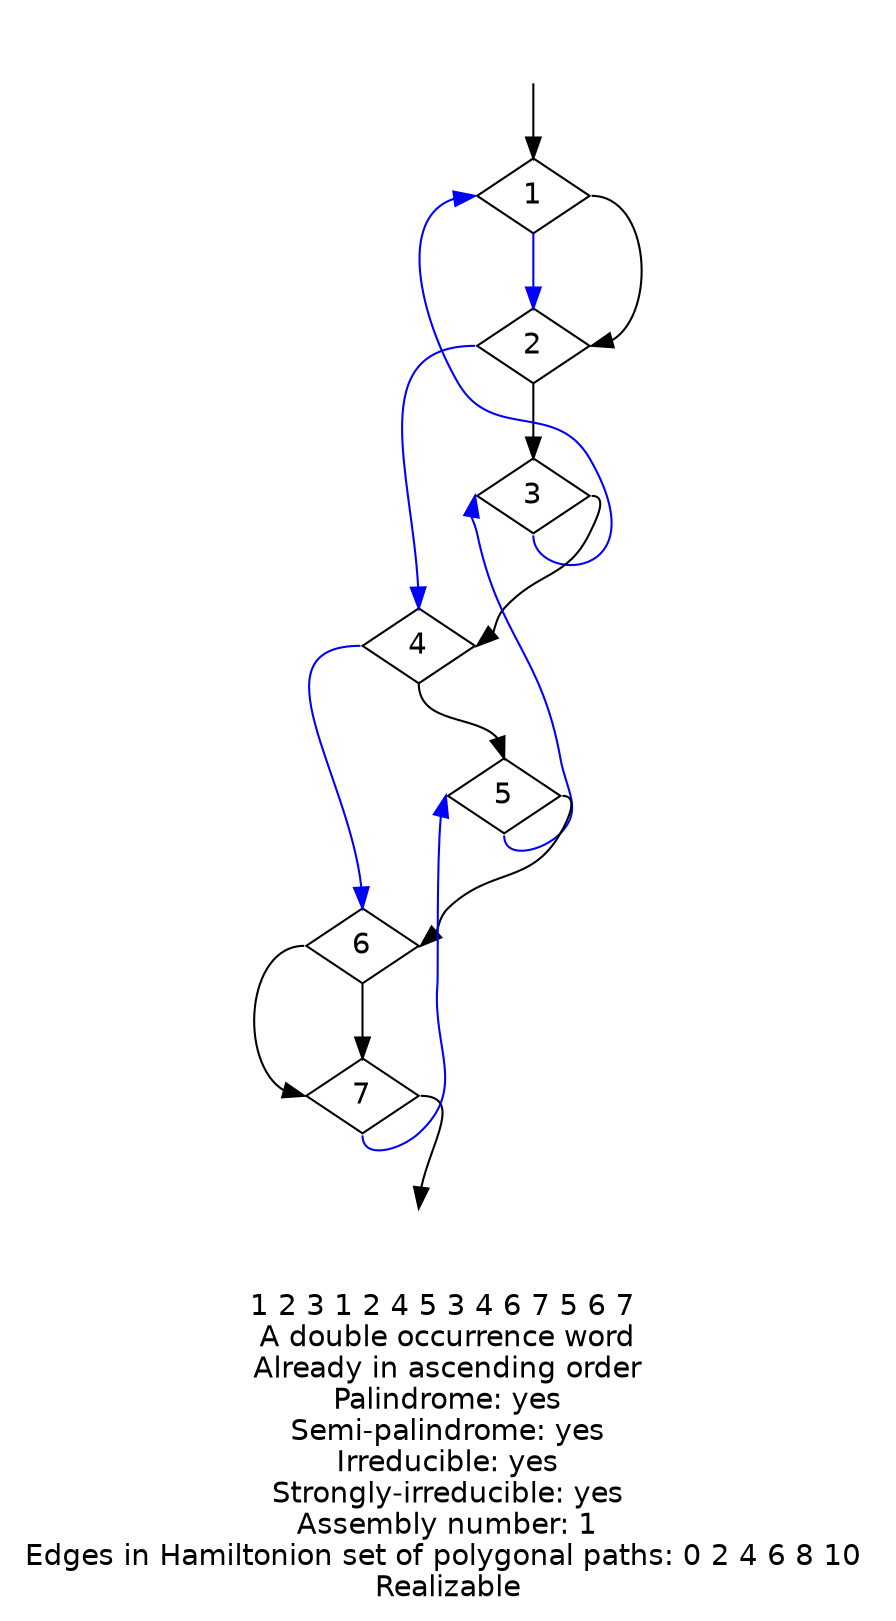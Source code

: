 digraph {
fontname="Helvetica"
node [fontname="Helvetica"]
node [shape=diamond]
label="1 2 3 1 2 4 5 3 4 6 7 5 6 7 \nA double occurrence word\nAlready in ascending order\nPalindrome: yes\nSemi-palindrome: yes\nIrreducible: yes\nStrongly-irreducible: yes\nAssembly number: 1\nEdges in Hamiltonion set of polygonal paths: 0 2 4 6 8 10 \nRealizable\n"
a [style="invis"]
b [style="invis"]
a:s -> 1:n
1:s -> 2:n [color="blue"]
2:s -> 3:n
3:s -> 1:w [color="blue"]
1:e -> 2:e
2:w -> 4:n [color="blue"]
4:s -> 5:n
5:s -> 3:w [color="blue"]
3:e -> 4:e
4:w -> 6:n [color="blue"]
6:s -> 7:n
7:s -> 5:w [color="blue"]
5:e -> 6:e
6:w -> 7:w
7:e -> b:n
}
